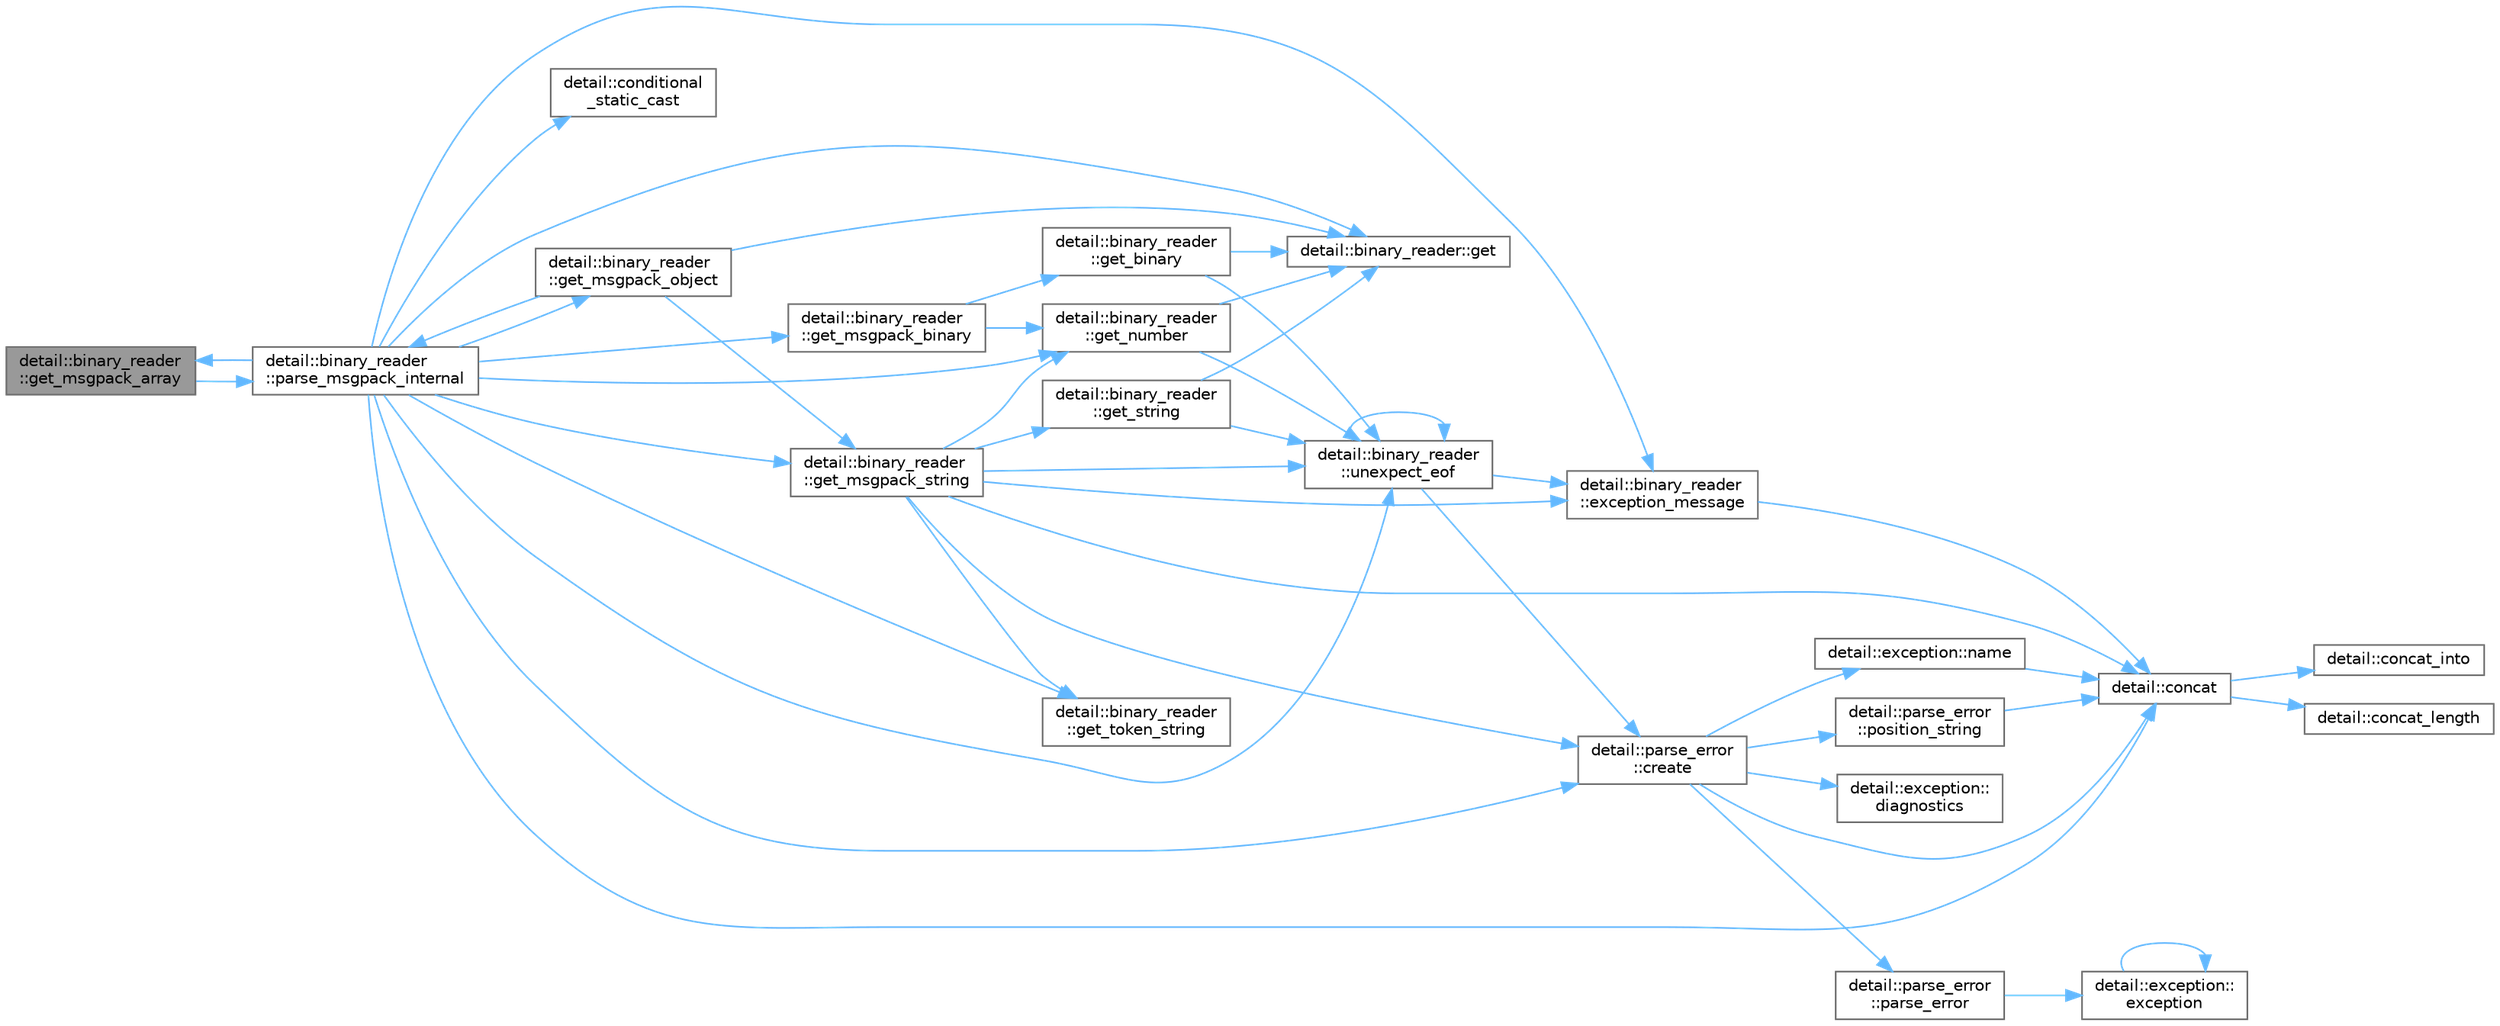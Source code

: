 digraph "detail::binary_reader::get_msgpack_array"
{
 // LATEX_PDF_SIZE
  bgcolor="transparent";
  edge [fontname=Helvetica,fontsize=10,labelfontname=Helvetica,labelfontsize=10];
  node [fontname=Helvetica,fontsize=10,shape=box,height=0.2,width=0.4];
  rankdir="LR";
  Node1 [id="Node000001",label="detail::binary_reader\l::get_msgpack_array",height=0.2,width=0.4,color="gray40", fillcolor="grey60", style="filled", fontcolor="black",tooltip=" "];
  Node1 -> Node2 [id="edge47_Node000001_Node000002",color="steelblue1",style="solid",tooltip=" "];
  Node2 [id="Node000002",label="detail::binary_reader\l::parse_msgpack_internal",height=0.2,width=0.4,color="grey40", fillcolor="white", style="filled",URL="$classdetail_1_1binary__reader.html#a2d96e387bda511bc8048c672113040f1",tooltip=" "];
  Node2 -> Node3 [id="edge48_Node000002_Node000003",color="steelblue1",style="solid",tooltip=" "];
  Node3 [id="Node000003",label="detail::concat",height=0.2,width=0.4,color="grey40", fillcolor="white", style="filled",URL="$namespacedetail.html#a266fb3d4bf633ad6c506434cc91164da",tooltip=" "];
  Node3 -> Node4 [id="edge49_Node000003_Node000004",color="steelblue1",style="solid",tooltip=" "];
  Node4 [id="Node000004",label="detail::concat_into",height=0.2,width=0.4,color="grey40", fillcolor="white", style="filled",URL="$namespacedetail.html#a89f967b745cf8df11ba9d59f93d97753",tooltip=" "];
  Node3 -> Node5 [id="edge50_Node000003_Node000005",color="steelblue1",style="solid",tooltip=" "];
  Node5 [id="Node000005",label="detail::concat_length",height=0.2,width=0.4,color="grey40", fillcolor="white", style="filled",URL="$namespacedetail.html#ac185140ed8c8fcc07a302a890b714b0d",tooltip=" "];
  Node2 -> Node6 [id="edge51_Node000002_Node000006",color="steelblue1",style="solid",tooltip=" "];
  Node6 [id="Node000006",label="detail::conditional\l_static_cast",height=0.2,width=0.4,color="grey40", fillcolor="white", style="filled",URL="$namespacedetail.html#a5d17f1d261bd9fec64c08343c9f809fc",tooltip=" "];
  Node2 -> Node7 [id="edge52_Node000002_Node000007",color="steelblue1",style="solid",tooltip=" "];
  Node7 [id="Node000007",label="detail::parse_error\l::create",height=0.2,width=0.4,color="grey40", fillcolor="white", style="filled",URL="$classdetail_1_1parse__error.html#a07046ea9f33d28f120af188ed674d6df",tooltip="create a parse error exception"];
  Node7 -> Node3 [id="edge53_Node000007_Node000003",color="steelblue1",style="solid",tooltip=" "];
  Node7 -> Node8 [id="edge54_Node000007_Node000008",color="steelblue1",style="solid",tooltip=" "];
  Node8 [id="Node000008",label="detail::exception::\ldiagnostics",height=0.2,width=0.4,color="grey40", fillcolor="white", style="filled",URL="$classdetail_1_1exception.html#a6b4a786b5c1c25dd3edaceb1bf2d5120",tooltip=" "];
  Node7 -> Node9 [id="edge55_Node000007_Node000009",color="steelblue1",style="solid",tooltip=" "];
  Node9 [id="Node000009",label="detail::exception::name",height=0.2,width=0.4,color="grey40", fillcolor="white", style="filled",URL="$classdetail_1_1exception.html#a8f1eb56b9964c8dd84d89d0da98d883b",tooltip=" "];
  Node9 -> Node3 [id="edge56_Node000009_Node000003",color="steelblue1",style="solid",tooltip=" "];
  Node7 -> Node10 [id="edge57_Node000007_Node000010",color="steelblue1",style="solid",tooltip=" "];
  Node10 [id="Node000010",label="detail::parse_error\l::parse_error",height=0.2,width=0.4,color="grey40", fillcolor="white", style="filled",URL="$classdetail_1_1parse__error.html#a7703a00cc97c4590e56254b62b479ff5",tooltip=" "];
  Node10 -> Node11 [id="edge58_Node000010_Node000011",color="steelblue1",style="solid",tooltip=" "];
  Node11 [id="Node000011",label="detail::exception::\lexception",height=0.2,width=0.4,color="grey40", fillcolor="white", style="filled",URL="$classdetail_1_1exception.html#a528d6bc77e88490bbb84cde2222b7ff0",tooltip=" "];
  Node11 -> Node11 [id="edge59_Node000011_Node000011",color="steelblue1",style="solid",tooltip=" "];
  Node7 -> Node12 [id="edge60_Node000007_Node000012",color="steelblue1",style="solid",tooltip=" "];
  Node12 [id="Node000012",label="detail::parse_error\l::position_string",height=0.2,width=0.4,color="grey40", fillcolor="white", style="filled",URL="$classdetail_1_1parse__error.html#a19cdccb06cba79d7b4efc51f501ced8b",tooltip=" "];
  Node12 -> Node3 [id="edge61_Node000012_Node000003",color="steelblue1",style="solid",tooltip=" "];
  Node2 -> Node13 [id="edge62_Node000002_Node000013",color="steelblue1",style="solid",tooltip=" "];
  Node13 [id="Node000013",label="detail::binary_reader\l::exception_message",height=0.2,width=0.4,color="grey40", fillcolor="white", style="filled",URL="$classdetail_1_1binary__reader.html#a39c740811882a0023f6386858a5d5270",tooltip=" "];
  Node13 -> Node3 [id="edge63_Node000013_Node000003",color="steelblue1",style="solid",tooltip=" "];
  Node2 -> Node14 [id="edge64_Node000002_Node000014",color="steelblue1",style="solid",tooltip=" "];
  Node14 [id="Node000014",label="detail::binary_reader::get",height=0.2,width=0.4,color="grey40", fillcolor="white", style="filled",URL="$classdetail_1_1binary__reader.html#a9aeb80d0dd19032e1b2128b3f093a794",tooltip="get next character from the input"];
  Node2 -> Node1 [id="edge65_Node000002_Node000001",color="steelblue1",style="solid",tooltip=" "];
  Node2 -> Node15 [id="edge66_Node000002_Node000015",color="steelblue1",style="solid",tooltip=" "];
  Node15 [id="Node000015",label="detail::binary_reader\l::get_msgpack_binary",height=0.2,width=0.4,color="grey40", fillcolor="white", style="filled",URL="$classdetail_1_1binary__reader.html#aa2ebaeb5c91cb3065ffd8ad29c1e50e9",tooltip="reads a MessagePack byte array"];
  Node15 -> Node16 [id="edge67_Node000015_Node000016",color="steelblue1",style="solid",tooltip=" "];
  Node16 [id="Node000016",label="detail::binary_reader\l::get_binary",height=0.2,width=0.4,color="grey40", fillcolor="white", style="filled",URL="$classdetail_1_1binary__reader.html#a3ec63657f0ece66358be99ee7ec46c1f",tooltip="create a byte array by reading bytes from the input"];
  Node16 -> Node14 [id="edge68_Node000016_Node000014",color="steelblue1",style="solid",tooltip=" "];
  Node16 -> Node17 [id="edge69_Node000016_Node000017",color="steelblue1",style="solid",tooltip=" "];
  Node17 [id="Node000017",label="detail::binary_reader\l::unexpect_eof",height=0.2,width=0.4,color="grey40", fillcolor="white", style="filled",URL="$classdetail_1_1binary__reader.html#a86d19cc231aae395395030fd8ae19fd5",tooltip=" "];
  Node17 -> Node7 [id="edge70_Node000017_Node000007",color="steelblue1",style="solid",tooltip=" "];
  Node17 -> Node13 [id="edge71_Node000017_Node000013",color="steelblue1",style="solid",tooltip=" "];
  Node17 -> Node17 [id="edge72_Node000017_Node000017",color="steelblue1",style="solid",tooltip=" "];
  Node15 -> Node18 [id="edge73_Node000015_Node000018",color="steelblue1",style="solid",tooltip=" "];
  Node18 [id="Node000018",label="detail::binary_reader\l::get_number",height=0.2,width=0.4,color="grey40", fillcolor="white", style="filled",URL="$classdetail_1_1binary__reader.html#a809c1fd4598b7d4cecaf93aaf1547205",tooltip=" "];
  Node18 -> Node14 [id="edge74_Node000018_Node000014",color="steelblue1",style="solid",tooltip=" "];
  Node18 -> Node17 [id="edge75_Node000018_Node000017",color="steelblue1",style="solid",tooltip=" "];
  Node2 -> Node19 [id="edge76_Node000002_Node000019",color="steelblue1",style="solid",tooltip=" "];
  Node19 [id="Node000019",label="detail::binary_reader\l::get_msgpack_object",height=0.2,width=0.4,color="grey40", fillcolor="white", style="filled",URL="$classdetail_1_1binary__reader.html#a56e6f4b666a07df7687d43fc470a781d",tooltip=" "];
  Node19 -> Node14 [id="edge77_Node000019_Node000014",color="steelblue1",style="solid",tooltip=" "];
  Node19 -> Node20 [id="edge78_Node000019_Node000020",color="steelblue1",style="solid",tooltip=" "];
  Node20 [id="Node000020",label="detail::binary_reader\l::get_msgpack_string",height=0.2,width=0.4,color="grey40", fillcolor="white", style="filled",URL="$classdetail_1_1binary__reader.html#a39289c89b50b1d53cd6e066f50ad2f01",tooltip="reads a MessagePack string"];
  Node20 -> Node3 [id="edge79_Node000020_Node000003",color="steelblue1",style="solid",tooltip=" "];
  Node20 -> Node7 [id="edge80_Node000020_Node000007",color="steelblue1",style="solid",tooltip=" "];
  Node20 -> Node13 [id="edge81_Node000020_Node000013",color="steelblue1",style="solid",tooltip=" "];
  Node20 -> Node18 [id="edge82_Node000020_Node000018",color="steelblue1",style="solid",tooltip=" "];
  Node20 -> Node21 [id="edge83_Node000020_Node000021",color="steelblue1",style="solid",tooltip=" "];
  Node21 [id="Node000021",label="detail::binary_reader\l::get_string",height=0.2,width=0.4,color="grey40", fillcolor="white", style="filled",URL="$classdetail_1_1binary__reader.html#a0378b0788080dd6ba0eaaaa7aab855bf",tooltip="create a string by reading characters from the input"];
  Node21 -> Node14 [id="edge84_Node000021_Node000014",color="steelblue1",style="solid",tooltip=" "];
  Node21 -> Node17 [id="edge85_Node000021_Node000017",color="steelblue1",style="solid",tooltip=" "];
  Node20 -> Node22 [id="edge86_Node000020_Node000022",color="steelblue1",style="solid",tooltip=" "];
  Node22 [id="Node000022",label="detail::binary_reader\l::get_token_string",height=0.2,width=0.4,color="grey40", fillcolor="white", style="filled",URL="$classdetail_1_1binary__reader.html#a2ef89c65a295e23efa6d7363fafc84cc",tooltip=" "];
  Node20 -> Node17 [id="edge87_Node000020_Node000017",color="steelblue1",style="solid",tooltip=" "];
  Node19 -> Node2 [id="edge88_Node000019_Node000002",color="steelblue1",style="solid",tooltip=" "];
  Node2 -> Node20 [id="edge89_Node000002_Node000020",color="steelblue1",style="solid",tooltip=" "];
  Node2 -> Node18 [id="edge90_Node000002_Node000018",color="steelblue1",style="solid",tooltip=" "];
  Node2 -> Node22 [id="edge91_Node000002_Node000022",color="steelblue1",style="solid",tooltip=" "];
  Node2 -> Node17 [id="edge92_Node000002_Node000017",color="steelblue1",style="solid",tooltip=" "];
}
